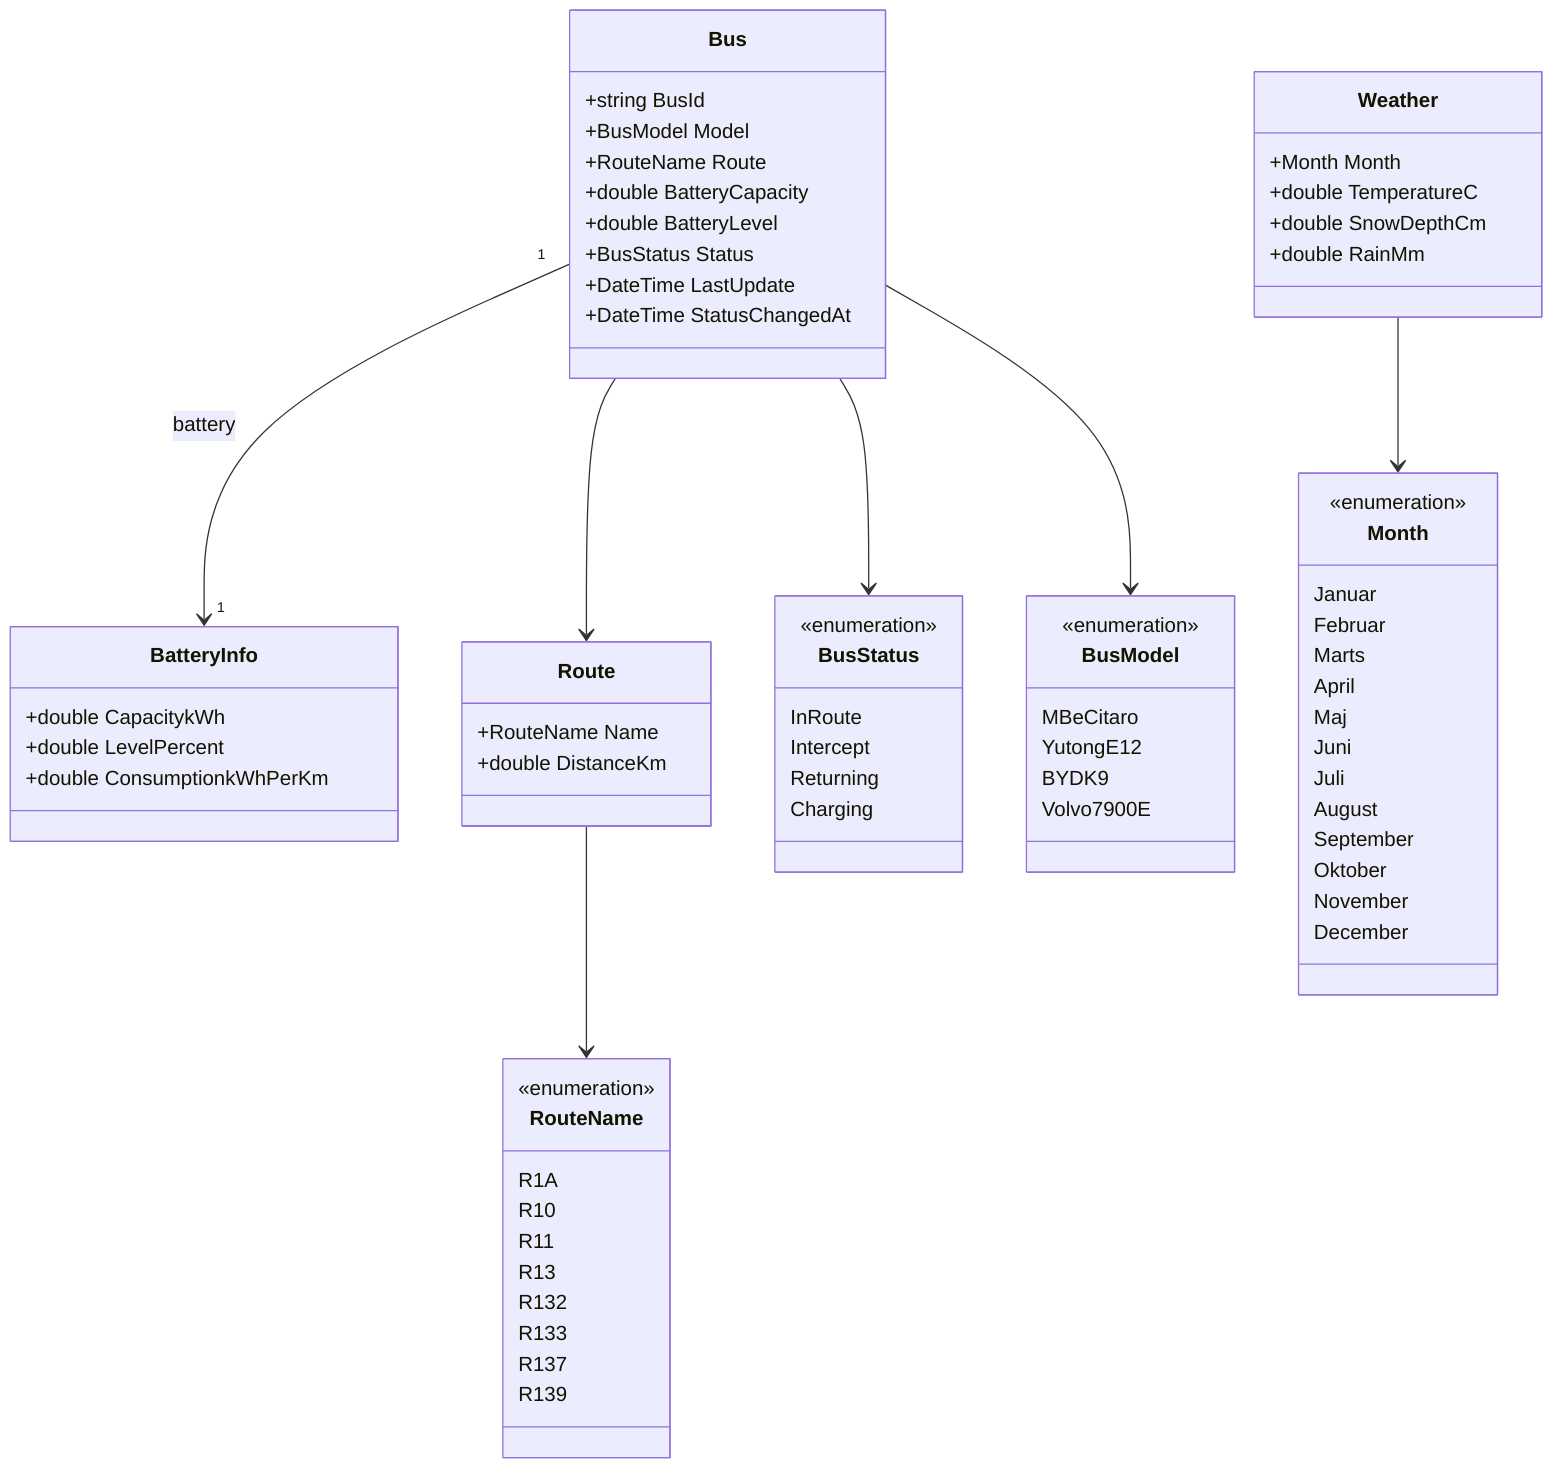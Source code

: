 classDiagram
    %% ======== DOMAIN ENTITIES ========
    class Bus {
        +string BusId
        +BusModel Model
        +RouteName Route
        +double BatteryCapacity
        +double BatteryLevel
        +BusStatus Status
        +DateTime LastUpdate
        +DateTime StatusChangedAt
    }
 
    class BatteryInfo {
        +double CapacitykWh
        +double LevelPercent
        +double ConsumptionkWhPerKm
    }
 
    class Route {
        +RouteName Name
        +double DistanceKm
    }
 
    class Weather {
        +Month Month
        +double TemperatureC
        +double SnowDepthCm
        +double RainMm
    }
 
    %% ======== ENUMERATIONS ========
    class BusStatus {
<<enumeration>>
        InRoute
        Intercept
        Returning
        Charging
    }
 
    class BusModel {
<<enumeration>>
        MBeCitaro
        YutongE12
        BYDK9
        Volvo7900E
    }
 
    class RouteName {
<<enumeration>>
        R1A
        R10
        R11
        R13
        R132
        R133
        R137
        R139
    }
 
    class Month {
<<enumeration>>
        Januar
        Februar
        Marts
        April
        Maj
        Juni
        Juli
        August
        September
        Oktober
        November
        December
    }
 
    %% ======== RELATIONSHIPS ========
    Bus "1" --> "1" BatteryInfo : battery
    Bus --> BusStatus
    Bus --> BusModel
    Bus --> Route
    Route --> RouteName
    Weather --> Month